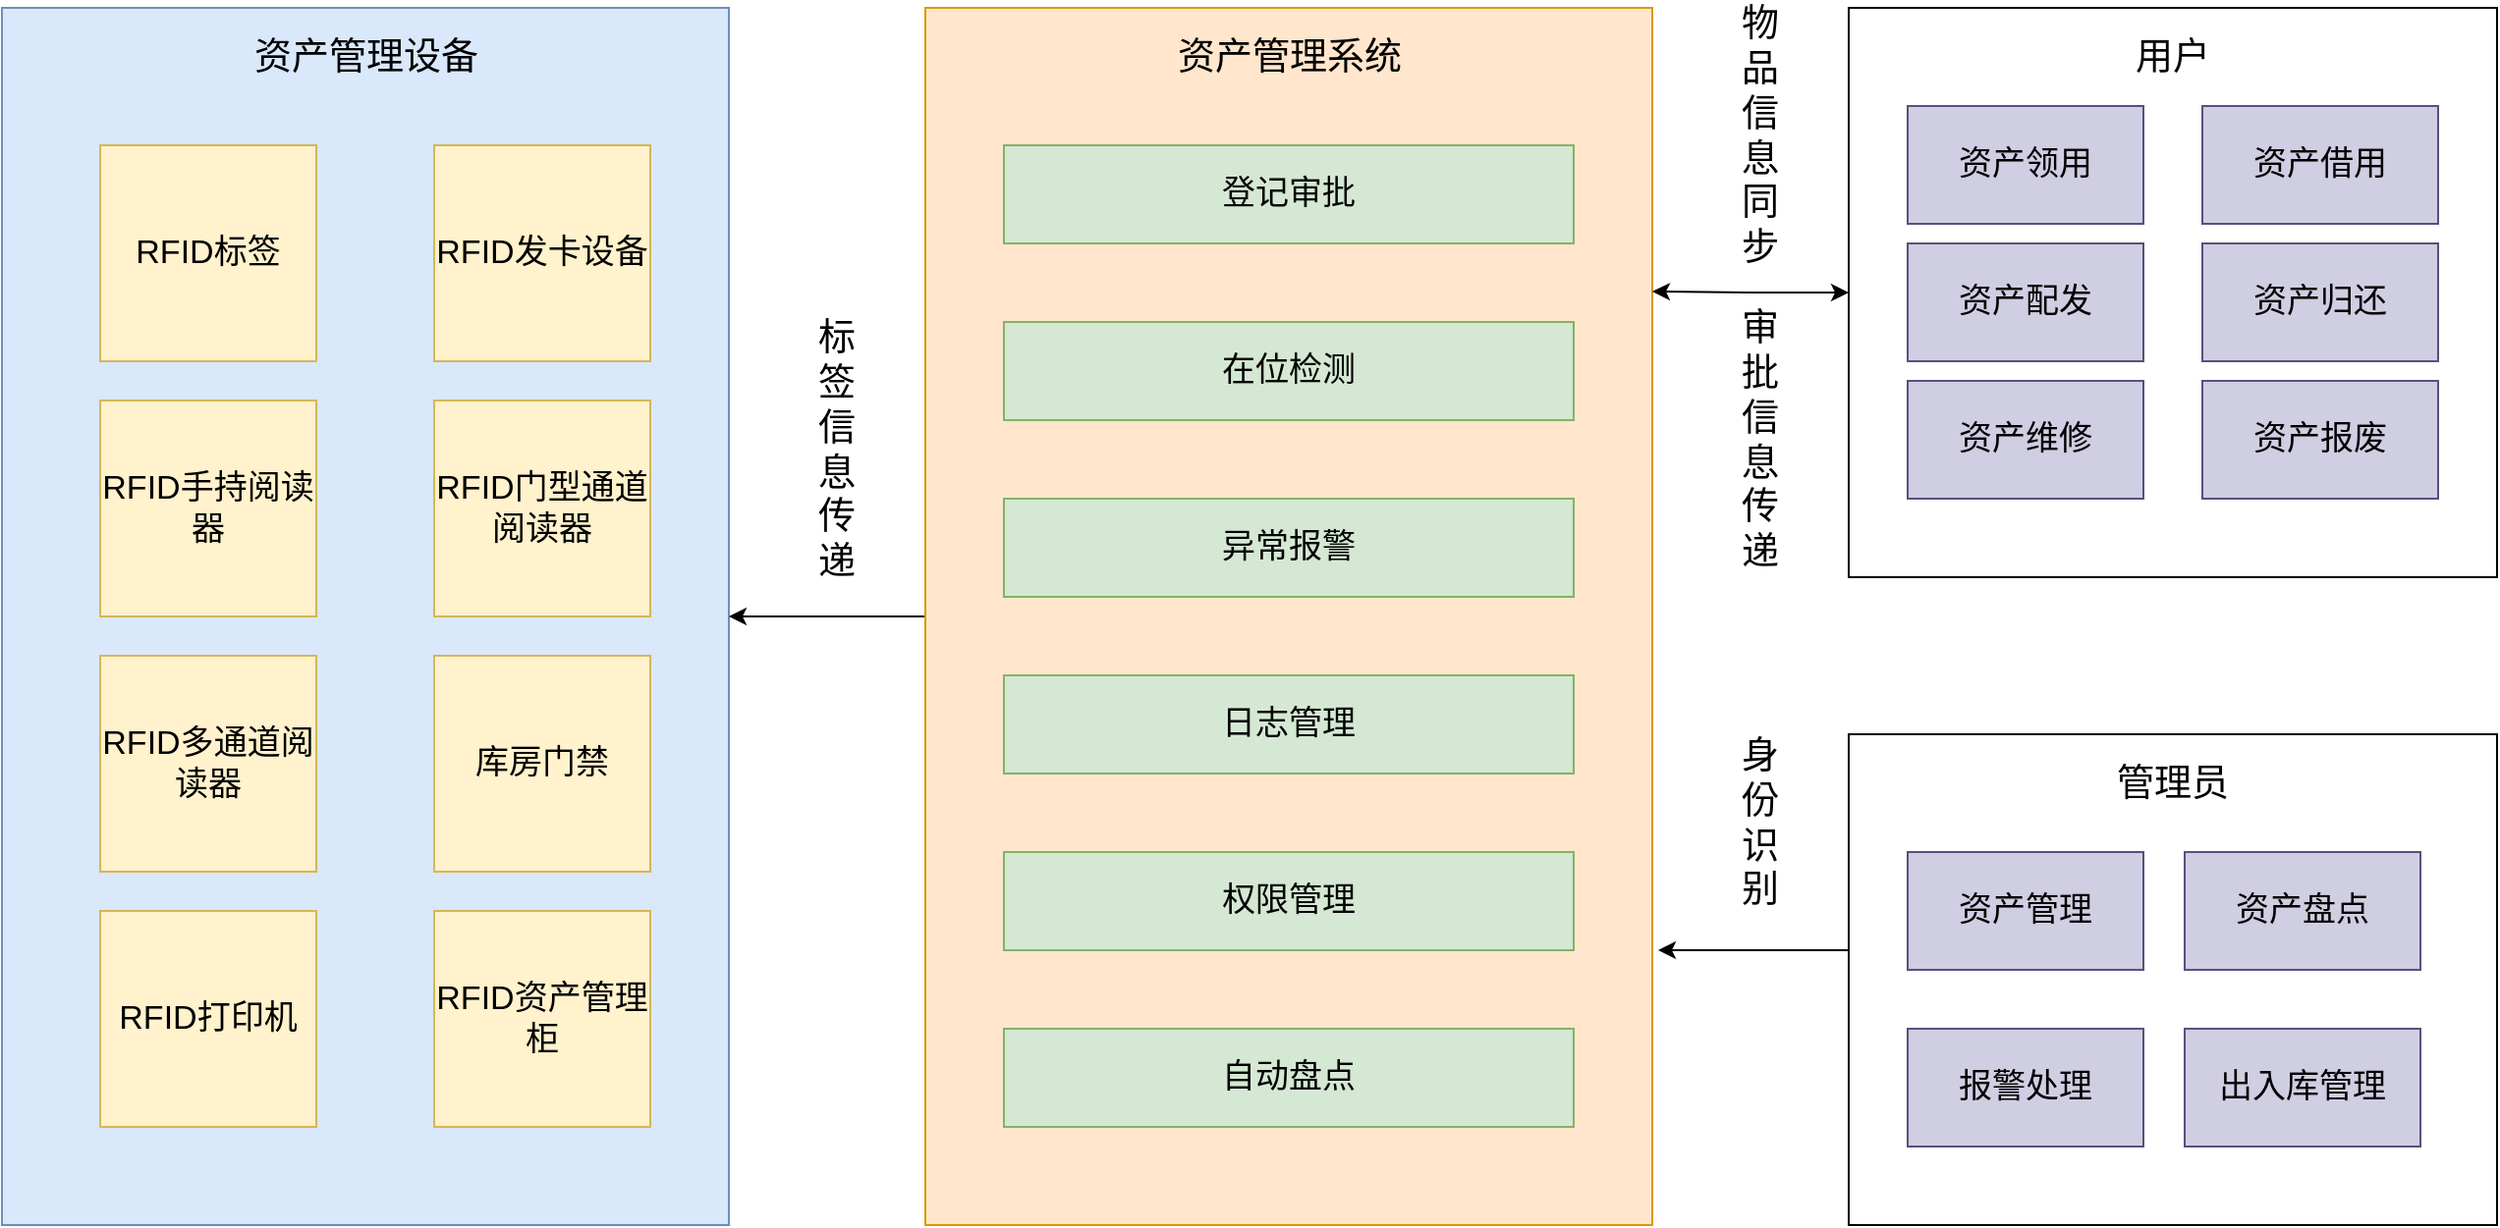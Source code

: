 <mxfile version="21.6.9" type="github">
  <diagram name="第 1 页" id="UMI_E65sAYWuseIEz279">
    <mxGraphModel dx="2019" dy="1110" grid="1" gridSize="10" guides="1" tooltips="1" connect="1" arrows="1" fold="1" page="1" pageScale="1" pageWidth="827" pageHeight="1169" math="0" shadow="0">
      <root>
        <mxCell id="0" />
        <mxCell id="1" parent="0" />
        <mxCell id="MeXptbbEW1wKsibmXblL-2" value="" style="rounded=0;whiteSpace=wrap;html=1;fillColor=#dae8fc;strokeColor=#6c8ebf;" parent="1" vertex="1">
          <mxGeometry x="70" y="310" width="370" height="620" as="geometry" />
        </mxCell>
        <mxCell id="MeXptbbEW1wKsibmXblL-41" style="edgeStyle=orthogonalEdgeStyle;rounded=0;orthogonalLoop=1;jettySize=auto;html=1;exitX=0;exitY=0.5;exitDx=0;exitDy=0;entryX=1;entryY=0.5;entryDx=0;entryDy=0;" parent="1" source="MeXptbbEW1wKsibmXblL-3" target="MeXptbbEW1wKsibmXblL-2" edge="1">
          <mxGeometry relative="1" as="geometry" />
        </mxCell>
        <mxCell id="MeXptbbEW1wKsibmXblL-3" value="" style="rounded=0;whiteSpace=wrap;html=1;fillColor=#ffe6cc;strokeColor=#d79b00;" parent="1" vertex="1">
          <mxGeometry x="540" y="310" width="370" height="620" as="geometry" />
        </mxCell>
        <mxCell id="MeXptbbEW1wKsibmXblL-44" style="edgeStyle=orthogonalEdgeStyle;rounded=0;orthogonalLoop=1;jettySize=auto;html=1;exitX=0;exitY=0.5;exitDx=0;exitDy=0;entryX=1;entryY=0.233;entryDx=0;entryDy=0;entryPerimeter=0;startArrow=classic;startFill=1;" parent="1" source="MeXptbbEW1wKsibmXblL-4" target="MeXptbbEW1wKsibmXblL-3" edge="1">
          <mxGeometry relative="1" as="geometry" />
        </mxCell>
        <mxCell id="MeXptbbEW1wKsibmXblL-4" value="" style="rounded=0;whiteSpace=wrap;html=1;" parent="1" vertex="1">
          <mxGeometry x="1010" y="310" width="330" height="290" as="geometry" />
        </mxCell>
        <mxCell id="MeXptbbEW1wKsibmXblL-42" style="edgeStyle=orthogonalEdgeStyle;rounded=0;orthogonalLoop=1;jettySize=auto;html=1;exitX=0;exitY=0.5;exitDx=0;exitDy=0;" parent="1" source="MeXptbbEW1wKsibmXblL-5" edge="1">
          <mxGeometry relative="1" as="geometry">
            <mxPoint x="913" y="790" as="targetPoint" />
            <Array as="points">
              <mxPoint x="1010" y="790" />
              <mxPoint x="913" y="790" />
            </Array>
          </mxGeometry>
        </mxCell>
        <mxCell id="MeXptbbEW1wKsibmXblL-5" value="" style="rounded=0;whiteSpace=wrap;html=1;" parent="1" vertex="1">
          <mxGeometry x="1010" y="680" width="330" height="250" as="geometry" />
        </mxCell>
        <mxCell id="MeXptbbEW1wKsibmXblL-6" value="资产领用" style="rounded=0;whiteSpace=wrap;html=1;fillColor=#d0cee2;strokeColor=#56517e;fontSize=17;" parent="1" vertex="1">
          <mxGeometry x="1040" y="360" width="120" height="60" as="geometry" />
        </mxCell>
        <mxCell id="MeXptbbEW1wKsibmXblL-7" value="资产借用" style="rounded=0;whiteSpace=wrap;html=1;fillColor=#d0cee2;strokeColor=#56517e;fontSize=17;" parent="1" vertex="1">
          <mxGeometry x="1190" y="360" width="120" height="60" as="geometry" />
        </mxCell>
        <mxCell id="MeXptbbEW1wKsibmXblL-8" value="资产配发" style="rounded=0;whiteSpace=wrap;html=1;fillColor=#d0cee2;strokeColor=#56517e;fontSize=17;" parent="1" vertex="1">
          <mxGeometry x="1040" y="430" width="120" height="60" as="geometry" />
        </mxCell>
        <mxCell id="MeXptbbEW1wKsibmXblL-9" value="资产归还" style="rounded=0;whiteSpace=wrap;html=1;fillColor=#d0cee2;strokeColor=#56517e;fontSize=17;" parent="1" vertex="1">
          <mxGeometry x="1190" y="430" width="120" height="60" as="geometry" />
        </mxCell>
        <mxCell id="MeXptbbEW1wKsibmXblL-10" value="资产维修" style="rounded=0;whiteSpace=wrap;html=1;fillColor=#d0cee2;strokeColor=#56517e;fontSize=17;" parent="1" vertex="1">
          <mxGeometry x="1040" y="500" width="120" height="60" as="geometry" />
        </mxCell>
        <mxCell id="MeXptbbEW1wKsibmXblL-11" value="资产报废" style="rounded=0;whiteSpace=wrap;html=1;fillColor=#d0cee2;strokeColor=#56517e;fontSize=17;" parent="1" vertex="1">
          <mxGeometry x="1190" y="500" width="120" height="60" as="geometry" />
        </mxCell>
        <mxCell id="MeXptbbEW1wKsibmXblL-12" value="用户" style="text;strokeColor=none;align=center;fillColor=none;html=1;verticalAlign=middle;whiteSpace=wrap;rounded=0;fontSize=19;" parent="1" vertex="1">
          <mxGeometry x="1145" y="320" width="60" height="30" as="geometry" />
        </mxCell>
        <mxCell id="MeXptbbEW1wKsibmXblL-13" value="管理员" style="text;strokeColor=none;align=center;fillColor=none;html=1;verticalAlign=middle;whiteSpace=wrap;rounded=0;fontSize=19;" parent="1" vertex="1">
          <mxGeometry x="1145" y="690" width="60" height="30" as="geometry" />
        </mxCell>
        <mxCell id="MeXptbbEW1wKsibmXblL-14" value="资产管理" style="rounded=0;whiteSpace=wrap;html=1;fillColor=#d0cee2;strokeColor=#56517e;fontSize=17;" parent="1" vertex="1">
          <mxGeometry x="1040" y="740" width="120" height="60" as="geometry" />
        </mxCell>
        <mxCell id="MeXptbbEW1wKsibmXblL-15" value="资产盘点" style="rounded=0;whiteSpace=wrap;html=1;fillColor=#d0cee2;strokeColor=#56517e;fontSize=17;" parent="1" vertex="1">
          <mxGeometry x="1181" y="740" width="120" height="60" as="geometry" />
        </mxCell>
        <mxCell id="MeXptbbEW1wKsibmXblL-16" value="报警处理" style="rounded=0;whiteSpace=wrap;html=1;fillColor=#d0cee2;strokeColor=#56517e;fontSize=17;" parent="1" vertex="1">
          <mxGeometry x="1040" y="830" width="120" height="60" as="geometry" />
        </mxCell>
        <mxCell id="MeXptbbEW1wKsibmXblL-17" value="出入库管理" style="rounded=0;whiteSpace=wrap;html=1;fillColor=#d0cee2;strokeColor=#56517e;fontSize=17;" parent="1" vertex="1">
          <mxGeometry x="1181" y="830" width="120" height="60" as="geometry" />
        </mxCell>
        <mxCell id="MeXptbbEW1wKsibmXblL-19" value="登记审批" style="rounded=0;whiteSpace=wrap;html=1;fillColor=#d5e8d4;strokeColor=#82b366;fontSize=17;" parent="1" vertex="1">
          <mxGeometry x="580" y="380" width="290" height="50" as="geometry" />
        </mxCell>
        <mxCell id="MeXptbbEW1wKsibmXblL-20" value="在位检测" style="rounded=0;whiteSpace=wrap;html=1;fillColor=#d5e8d4;strokeColor=#82b366;fontSize=17;" parent="1" vertex="1">
          <mxGeometry x="580" y="470" width="290" height="50" as="geometry" />
        </mxCell>
        <mxCell id="MeXptbbEW1wKsibmXblL-21" value="异常报警" style="rounded=0;whiteSpace=wrap;html=1;fillColor=#d5e8d4;strokeColor=#82b366;fontSize=17;" parent="1" vertex="1">
          <mxGeometry x="580" y="560" width="290" height="50" as="geometry" />
        </mxCell>
        <mxCell id="MeXptbbEW1wKsibmXblL-22" value="日志管理" style="rounded=0;whiteSpace=wrap;html=1;fillColor=#d5e8d4;strokeColor=#82b366;fontSize=17;" parent="1" vertex="1">
          <mxGeometry x="580" y="650" width="290" height="50" as="geometry" />
        </mxCell>
        <mxCell id="MeXptbbEW1wKsibmXblL-23" value="权限管理" style="rounded=0;whiteSpace=wrap;html=1;fillColor=#d5e8d4;strokeColor=#82b366;fontSize=17;" parent="1" vertex="1">
          <mxGeometry x="580" y="740" width="290" height="50" as="geometry" />
        </mxCell>
        <mxCell id="MeXptbbEW1wKsibmXblL-24" value="自动盘点" style="rounded=0;whiteSpace=wrap;html=1;fillColor=#d5e8d4;strokeColor=#82b366;fontSize=17;" parent="1" vertex="1">
          <mxGeometry x="580" y="830" width="290" height="50" as="geometry" />
        </mxCell>
        <mxCell id="MeXptbbEW1wKsibmXblL-25" value="资产管理系统" style="text;strokeColor=none;align=center;fillColor=none;html=1;verticalAlign=middle;whiteSpace=wrap;rounded=0;fontSize=19;" parent="1" vertex="1">
          <mxGeometry x="662.5" y="320" width="125" height="30" as="geometry" />
        </mxCell>
        <mxCell id="MeXptbbEW1wKsibmXblL-26" value="RFID标签" style="rounded=0;whiteSpace=wrap;html=1;fillColor=#fff2cc;strokeColor=#d6b656;fontSize=17;" parent="1" vertex="1">
          <mxGeometry x="120" y="380" width="110" height="110" as="geometry" />
        </mxCell>
        <mxCell id="MeXptbbEW1wKsibmXblL-27" value="RFID发卡设备" style="rounded=0;whiteSpace=wrap;html=1;fillColor=#fff2cc;strokeColor=#d6b656;fontSize=17;" parent="1" vertex="1">
          <mxGeometry x="290" y="380" width="110" height="110" as="geometry" />
        </mxCell>
        <mxCell id="MeXptbbEW1wKsibmXblL-29" value="资产管理设备" style="text;strokeColor=none;align=center;fillColor=none;html=1;verticalAlign=middle;whiteSpace=wrap;rounded=0;fontSize=19;" parent="1" vertex="1">
          <mxGeometry x="192.5" y="320" width="125" height="30" as="geometry" />
        </mxCell>
        <mxCell id="MeXptbbEW1wKsibmXblL-30" value="RFID手持阅读器" style="rounded=0;whiteSpace=wrap;html=1;fillColor=#fff2cc;strokeColor=#d6b656;fontSize=17;" parent="1" vertex="1">
          <mxGeometry x="120" y="510" width="110" height="110" as="geometry" />
        </mxCell>
        <mxCell id="MeXptbbEW1wKsibmXblL-31" value="RFID门型通道阅读器" style="rounded=0;whiteSpace=wrap;html=1;fillColor=#fff2cc;strokeColor=#d6b656;fontSize=17;" parent="1" vertex="1">
          <mxGeometry x="290" y="510" width="110" height="110" as="geometry" />
        </mxCell>
        <mxCell id="MeXptbbEW1wKsibmXblL-32" value="RFID多通道阅读器" style="rounded=0;whiteSpace=wrap;html=1;fillColor=#fff2cc;strokeColor=#d6b656;fontSize=17;" parent="1" vertex="1">
          <mxGeometry x="120" y="640" width="110" height="110" as="geometry" />
        </mxCell>
        <mxCell id="MeXptbbEW1wKsibmXblL-33" value="库房门禁" style="rounded=0;whiteSpace=wrap;html=1;fillColor=#fff2cc;strokeColor=#d6b656;fontSize=17;" parent="1" vertex="1">
          <mxGeometry x="290" y="640" width="110" height="110" as="geometry" />
        </mxCell>
        <mxCell id="MeXptbbEW1wKsibmXblL-34" value="RFID打印机" style="rounded=0;whiteSpace=wrap;html=1;fillColor=#fff2cc;strokeColor=#d6b656;fontSize=17;" parent="1" vertex="1">
          <mxGeometry x="120" y="770" width="110" height="110" as="geometry" />
        </mxCell>
        <mxCell id="MeXptbbEW1wKsibmXblL-35" value="RFID资产管理柜" style="rounded=0;whiteSpace=wrap;html=1;fillColor=#fff2cc;strokeColor=#d6b656;fontSize=17;" parent="1" vertex="1">
          <mxGeometry x="290" y="770" width="110" height="110" as="geometry" />
        </mxCell>
        <mxCell id="MeXptbbEW1wKsibmXblL-40" value="标签信息传递" style="text;strokeColor=none;align=center;fillColor=none;html=1;verticalAlign=middle;whiteSpace=wrap;rounded=0;fontSize=19;" parent="1" vertex="1">
          <mxGeometry x="480" y="520" width="30" height="30" as="geometry" />
        </mxCell>
        <mxCell id="MeXptbbEW1wKsibmXblL-43" value="身份识别" style="text;strokeColor=none;align=center;fillColor=none;html=1;verticalAlign=middle;whiteSpace=wrap;rounded=0;fontSize=19;" parent="1" vertex="1">
          <mxGeometry x="950" y="710" width="30" height="30" as="geometry" />
        </mxCell>
        <mxCell id="MeXptbbEW1wKsibmXblL-45" value="物品信息同步" style="text;strokeColor=none;align=center;fillColor=none;html=1;verticalAlign=middle;whiteSpace=wrap;rounded=0;fontSize=19;" parent="1" vertex="1">
          <mxGeometry x="950" y="360" width="30" height="30" as="geometry" />
        </mxCell>
        <mxCell id="MeXptbbEW1wKsibmXblL-46" value="审批信息传递" style="text;strokeColor=none;align=center;fillColor=none;html=1;verticalAlign=middle;whiteSpace=wrap;rounded=0;fontSize=19;" parent="1" vertex="1">
          <mxGeometry x="955" y="470" width="20" height="120" as="geometry" />
        </mxCell>
      </root>
    </mxGraphModel>
  </diagram>
</mxfile>
